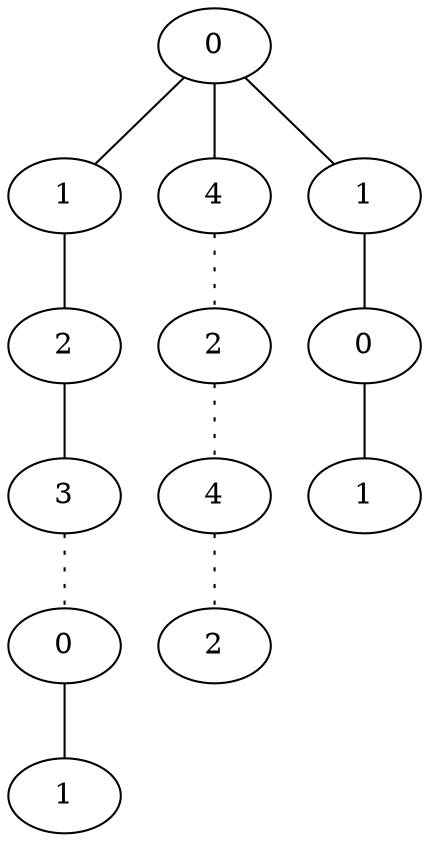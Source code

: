 graph {
a0[label=0];
a1[label=1];
a2[label=2];
a3[label=3];
a4[label=0];
a5[label=1];
a6[label=4];
a7[label=2];
a8[label=4];
a9[label=2];
a10[label=1];
a11[label=0];
a12[label=1];
a0 -- a1;
a0 -- a6;
a0 -- a10;
a1 -- a2;
a2 -- a3;
a3 -- a4 [style=dotted];
a4 -- a5;
a6 -- a7 [style=dotted];
a7 -- a8 [style=dotted];
a8 -- a9 [style=dotted];
a10 -- a11;
a11 -- a12;
}
